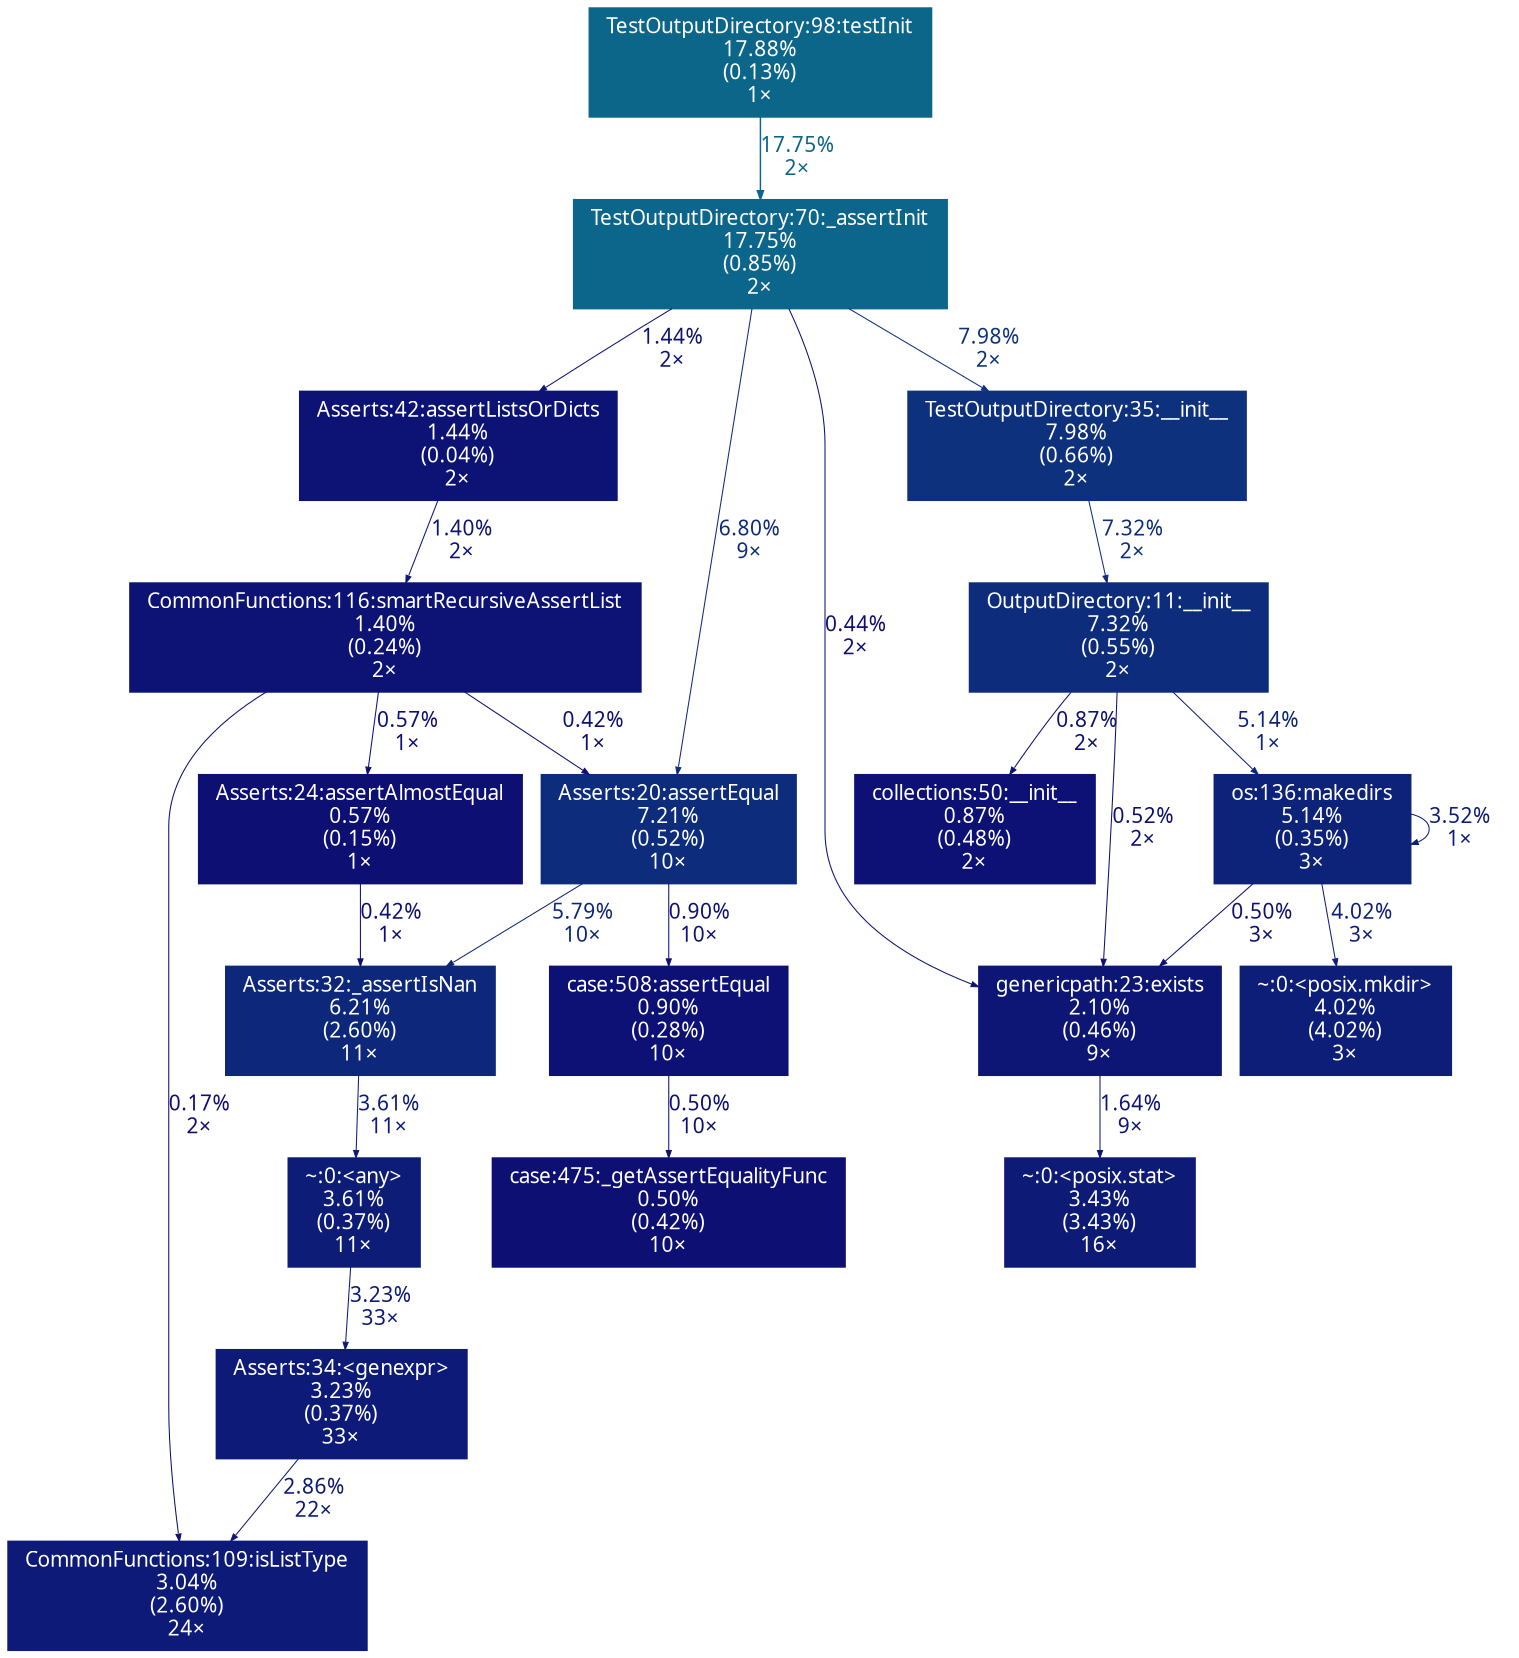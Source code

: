 digraph {
	graph [fontname=vera, nodesep=0.125, ranksep=0.25];
	node [fontcolor=white, fontname=vera, height=0, shape=box, style=filled, width=0];
	edge [fontname=vera];
	10 [color="#0d1a77", fontcolor="#ffffff", fontsize="10.00", label="CommonFunctions:109:isListType\n3.04%\n(2.60%)\n24×", tooltip="/Users/sveinugu/PycharmProjects/gtrackcore/gtrackcore/util/CommonFunctions.py"];
	15 [color="#0d2d7c", fontcolor="#ffffff", fontsize="10.00", label="Asserts:20:assertEqual\n7.21%\n(0.52%)\n10×", tooltip="/Users/sveinugu/PycharmProjects/gtrackcore/gtrackcore/test/common/Asserts.py"];
	15 -> 29 [arrowsize="0.35", color="#0d267a", fontcolor="#0d267a", fontsize="10.00", label="5.79%\n10×", labeldistance="0.50", penwidth="0.50"];
	15 -> 32 [arrowsize="0.35", color="#0d1074", fontcolor="#0d1074", fontsize="10.00", label="0.90%\n10×", labeldistance="0.50", penwidth="0.50"];
	16 [color="#0d1375", fontcolor="#ffffff", fontsize="10.00", label="CommonFunctions:116:smartRecursiveAssertList\n1.40%\n(0.24%)\n2×", tooltip="/Users/sveinugu/PycharmProjects/gtrackcore/gtrackcore/util/CommonFunctions.py"];
	16 -> 10 [arrowsize="0.35", color="#0d0d73", fontcolor="#0d0d73", fontsize="10.00", label="0.17%\n2×", labeldistance="0.50", penwidth="0.50"];
	16 -> 15 [arrowsize="0.35", color="#0d0e73", fontcolor="#0d0e73", fontsize="10.00", label="0.42%\n1×", labeldistance="0.50", penwidth="0.50"];
	16 -> 45 [arrowsize="0.35", color="#0d0f73", fontcolor="#0d0f73", fontsize="10.00", label="0.57%\n1×", labeldistance="0.50", penwidth="0.50"];
	17 [color="#0c658a", fontcolor="#ffffff", fontsize="10.00", label="TestOutputDirectory:70:_assertInit\n17.75%\n(0.85%)\n2×", tooltip="/Users/sveinugu/PycharmProjects/gtrackcore/gtrackcore/test/memmap/TestOutputDirectory.py"];
	17 -> 15 [arrowsize="0.35", color="#0d2b7b", fontcolor="#0d2b7b", fontsize="10.00", label="6.80%\n9×", labeldistance="0.50", penwidth="0.50"];
	17 -> 37 [arrowsize="0.35", color="#0d317d", fontcolor="#0d317d", fontsize="10.00", label="7.98%\n2×", labeldistance="0.50", penwidth="0.50"];
	17 -> 74 [arrowsize="0.35", color="#0d0f73", fontcolor="#0d0f73", fontsize="10.00", label="0.44%\n2×", labeldistance="0.50", penwidth="0.50"];
	17 -> 126 [arrowsize="0.35", color="#0d1375", fontcolor="#0d1375", fontsize="10.00", label="1.44%\n2×", labeldistance="0.50", penwidth="0.50"];
	28 [color="#0d1c77", fontcolor="#ffffff", fontsize="10.00", label="~:0:<any>\n3.61%\n(0.37%)\n11×", tooltip="~"];
	28 -> 54 [arrowsize="0.35", color="#0d1a77", fontcolor="#0d1a77", fontsize="10.00", label="3.23%\n33×", labeldistance="0.50", penwidth="0.50"];
	29 [color="#0d287b", fontcolor="#ffffff", fontsize="10.00", label="Asserts:32:_assertIsNan\n6.21%\n(2.60%)\n11×", tooltip="/Users/sveinugu/PycharmProjects/gtrackcore/gtrackcore/test/common/Asserts.py"];
	29 -> 28 [arrowsize="0.35", color="#0d1c77", fontcolor="#0d1c77", fontsize="10.00", label="3.61%\n11×", labeldistance="0.50", penwidth="0.50"];
	31 [color="#0d0f73", fontcolor="#ffffff", fontsize="10.00", label="case:475:_getAssertEqualityFunc\n0.50%\n(0.42%)\n10×", tooltip="/Users/sveinugu/miniconda2/lib/python2.7/unittest/case.py"];
	32 [color="#0d1074", fontcolor="#ffffff", fontsize="10.00", label="case:508:assertEqual\n0.90%\n(0.28%)\n10×", tooltip="/Users/sveinugu/miniconda2/lib/python2.7/unittest/case.py"];
	32 -> 31 [arrowsize="0.35", color="#0d0f73", fontcolor="#0d0f73", fontsize="10.00", label="0.50%\n10×", labeldistance="0.50", penwidth="0.50"];
	36 [color="#0d2d7c", fontcolor="#ffffff", fontsize="10.00", label="OutputDirectory:11:__init__\n7.32%\n(0.55%)\n2×", tooltip="/Users/sveinugu/PycharmProjects/gtrackcore/gtrackcore/preprocess/memmap/OutputDirectory.py"];
	36 -> 74 [arrowsize="0.35", color="#0d0f73", fontcolor="#0d0f73", fontsize="10.00", label="0.52%\n2×", labeldistance="0.50", penwidth="0.50"];
	36 -> 75 [arrowsize="0.35", color="#0d2379", fontcolor="#0d2379", fontsize="10.00", label="5.14%\n1×", labeldistance="0.50", penwidth="0.50"];
	36 -> 94 [arrowsize="0.35", color="#0d1074", fontcolor="#0d1074", fontsize="10.00", label="0.87%\n2×", labeldistance="0.50", penwidth="0.50"];
	37 [color="#0d317d", fontcolor="#ffffff", fontsize="10.00", label="TestOutputDirectory:35:__init__\n7.98%\n(0.66%)\n2×", tooltip="/Users/sveinugu/PycharmProjects/gtrackcore/gtrackcore/test/memmap/TestOutputDirectory.py"];
	37 -> 36 [arrowsize="0.35", color="#0d2d7c", fontcolor="#0d2d7c", fontsize="10.00", label="7.32%\n2×", labeldistance="0.50", penwidth="0.50"];
	45 [color="#0d0f73", fontcolor="#ffffff", fontsize="10.00", label="Asserts:24:assertAlmostEqual\n0.57%\n(0.15%)\n1×", tooltip="/Users/sveinugu/PycharmProjects/gtrackcore/gtrackcore/test/common/Asserts.py"];
	45 -> 29 [arrowsize="0.35", color="#0d0e73", fontcolor="#0d0e73", fontsize="10.00", label="0.42%\n1×", labeldistance="0.50", penwidth="0.50"];
	54 [color="#0d1a77", fontcolor="#ffffff", fontsize="10.00", label="Asserts:34:<genexpr>\n3.23%\n(0.37%)\n33×", tooltip="/Users/sveinugu/PycharmProjects/gtrackcore/gtrackcore/test/common/Asserts.py"];
	54 -> 10 [arrowsize="0.35", color="#0d1976", fontcolor="#0d1976", fontsize="10.00", label="2.86%\n22×", labeldistance="0.50", penwidth="0.50"];
	73 [color="#0c668a", fontcolor="#ffffff", fontsize="10.00", label="TestOutputDirectory:98:testInit\n17.88%\n(0.13%)\n1×", tooltip="/Users/sveinugu/PycharmProjects/gtrackcore/gtrackcore/test/memmap/TestOutputDirectory.py"];
	73 -> 17 [arrowsize="0.42", color="#0c658a", fontcolor="#0c658a", fontsize="10.00", label="17.75%\n2×", labeldistance="0.71", penwidth="0.71"];
	74 [color="#0d1675", fontcolor="#ffffff", fontsize="10.00", label="genericpath:23:exists\n2.10%\n(0.46%)\n9×", tooltip="/Users/sveinugu/miniconda2/lib/python2.7/genericpath.py"];
	74 -> 92 [arrowsize="0.35", color="#0d1475", fontcolor="#0d1475", fontsize="10.00", label="1.64%\n9×", labeldistance="0.50", penwidth="0.50"];
	75 [color="#0d2379", fontcolor="#ffffff", fontsize="10.00", label="os:136:makedirs\n5.14%\n(0.35%)\n3×", tooltip="/Users/sveinugu/miniconda2/lib/python2.7/os.py"];
	75 -> 74 [arrowsize="0.35", color="#0d0f73", fontcolor="#0d0f73", fontsize="10.00", label="0.50%\n3×", labeldistance="0.50", penwidth="0.50"];
	75 -> 75 [arrowsize="0.35", color="#0d1c77", fontcolor="#0d1c77", fontsize="10.00", label="3.52%\n1×", labeldistance="0.50", penwidth="0.50"];
	75 -> 130 [arrowsize="0.35", color="#0d1e78", fontcolor="#0d1e78", fontsize="10.00", label="4.02%\n3×", labeldistance="0.50", penwidth="0.50"];
	92 [color="#0d1b77", fontcolor="#ffffff", fontsize="10.00", label="~:0:<posix.stat>\n3.43%\n(3.43%)\n16×", tooltip="~"];
	94 [color="#0d1074", fontcolor="#ffffff", fontsize="10.00", label="collections:50:__init__\n0.87%\n(0.48%)\n2×", tooltip="/Users/sveinugu/miniconda2/lib/python2.7/collections.py"];
	126 [color="#0d1375", fontcolor="#ffffff", fontsize="10.00", label="Asserts:42:assertListsOrDicts\n1.44%\n(0.04%)\n2×", tooltip="/Users/sveinugu/PycharmProjects/gtrackcore/gtrackcore/test/common/Asserts.py"];
	126 -> 16 [arrowsize="0.35", color="#0d1375", fontcolor="#0d1375", fontsize="10.00", label="1.40%\n2×", labeldistance="0.50", penwidth="0.50"];
	130 [color="#0d1e78", fontcolor="#ffffff", fontsize="10.00", label="~:0:<posix.mkdir>\n4.02%\n(4.02%)\n3×", tooltip="~"];
}
